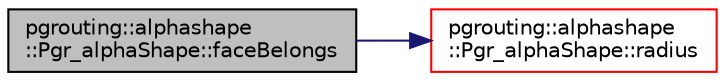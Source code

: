 digraph "pgrouting::alphashape::Pgr_alphaShape::faceBelongs"
{
  edge [fontname="Helvetica",fontsize="10",labelfontname="Helvetica",labelfontsize="10"];
  node [fontname="Helvetica",fontsize="10",shape=record];
  rankdir="LR";
  Node31 [label="pgrouting::alphashape\l::Pgr_alphaShape::faceBelongs",height=0.2,width=0.4,color="black", fillcolor="grey75", style="filled", fontcolor="black"];
  Node31 -> Node32 [color="midnightblue",fontsize="10",style="solid",fontname="Helvetica"];
  Node32 [label="pgrouting::alphashape\l::Pgr_alphaShape::radius",height=0.2,width=0.4,color="red", fillcolor="white", style="filled",URL="$classpgrouting_1_1alphashape_1_1Pgr__alphaShape.html#a62d1dff3070311554ae6ce2765c1b077"];
}
